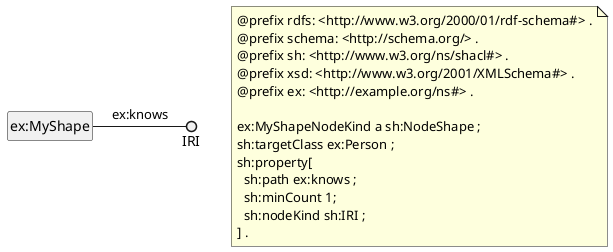 @startuml
class "ex:MyShape"

"ex:MyShape" -() IRI : ex:knows

note as N1
@prefix rdfs: <http://www.w3.org/2000/01/rdf-schema#> .
@prefix schema: <http://schema.org/> .
@prefix sh: <http://www.w3.org/ns/shacl#> .
@prefix xsd: <http://www.w3.org/2001/XMLSchema#> .
@prefix ex: <http://example.org/ns#> .

ex:MyShapeNodeKind a sh:NodeShape ;
sh:targetClass ex:Person ;
sh:property[
  sh:path ex:knows ;
  sh:minCount 1;
  sh:nodeKind sh:IRI ;
] .
end note

hide circle
hide empty members
@enduml